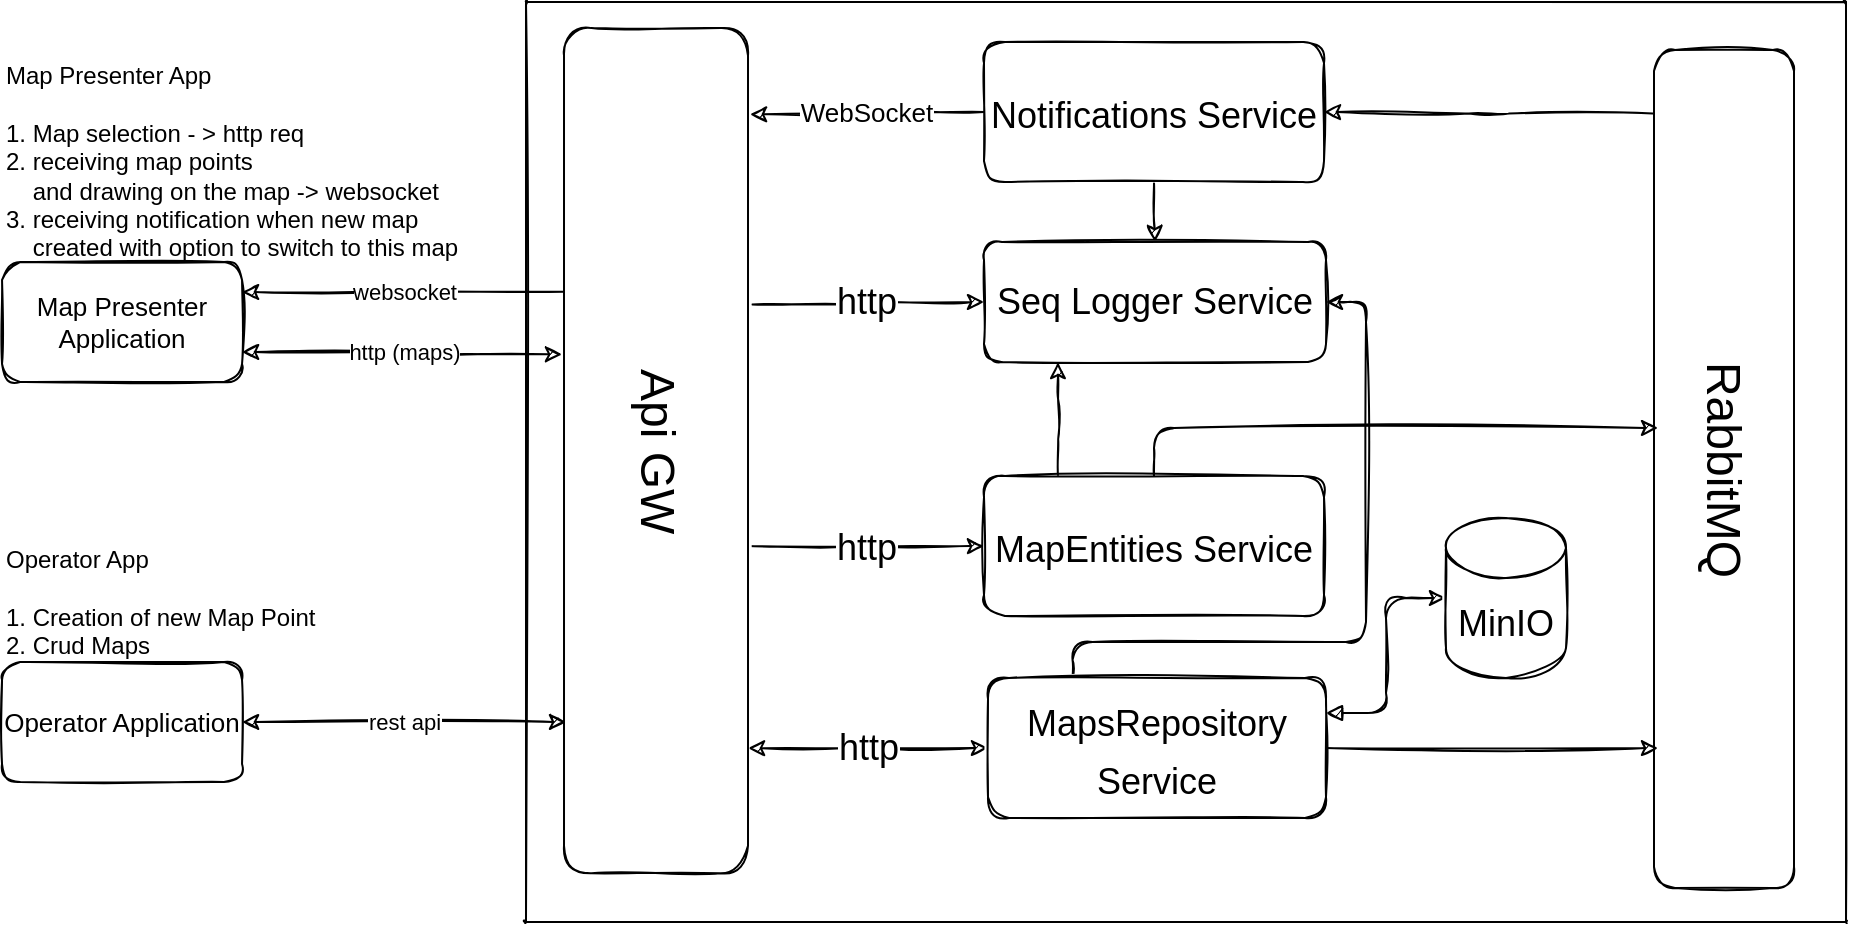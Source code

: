 <mxfile version="16.5.1" type="device"><diagram id="R5MgmMN0MmXHFmF7sJOY" name="Page-1"><mxGraphModel dx="1422" dy="865" grid="1" gridSize="10" guides="1" tooltips="1" connect="1" arrows="1" fold="1" page="1" pageScale="1" pageWidth="1100" pageHeight="850" math="0" shadow="0"><root><mxCell id="0"/><mxCell id="1" parent="0"/><mxCell id="c6Dvx2T8z3NHjjTUIWup-1" value="" style="swimlane;startSize=0;sketch=1;rounded=1;" vertex="1" parent="1"><mxGeometry x="340" y="60" width="660" height="460" as="geometry"/></mxCell><mxCell id="c6Dvx2T8z3NHjjTUIWup-15" style="edgeStyle=orthogonalEdgeStyle;rounded=1;orthogonalLoop=1;jettySize=auto;html=1;entryX=1;entryY=0.5;entryDx=0;entryDy=0;fontSize=18;startArrow=none;startFill=0;exitX=0.076;exitY=0.971;exitDx=0;exitDy=0;exitPerimeter=0;sketch=1;" edge="1" parent="c6Dvx2T8z3NHjjTUIWup-1" source="c6Dvx2T8z3NHjjTUIWup-3" target="c6Dvx2T8z3NHjjTUIWup-8"><mxGeometry relative="1" as="geometry"/></mxCell><mxCell id="c6Dvx2T8z3NHjjTUIWup-3" value="RabbitMQ" style="rounded=1;whiteSpace=wrap;html=1;fontSize=24;rotation=90;sketch=1;" vertex="1" parent="c6Dvx2T8z3NHjjTUIWup-1"><mxGeometry x="389.5" y="198.5" width="419" height="70" as="geometry"/></mxCell><mxCell id="c6Dvx2T8z3NHjjTUIWup-10" style="edgeStyle=orthogonalEdgeStyle;rounded=1;orthogonalLoop=1;jettySize=auto;html=1;exitX=1;exitY=0.25;exitDx=0;exitDy=0;entryX=0;entryY=0.5;entryDx=0;entryDy=0;entryPerimeter=0;fontSize=18;startArrow=block;startFill=1;sketch=1;" edge="1" parent="c6Dvx2T8z3NHjjTUIWup-1" source="c6Dvx2T8z3NHjjTUIWup-7" target="c6Dvx2T8z3NHjjTUIWup-9"><mxGeometry relative="1" as="geometry"/></mxCell><mxCell id="c6Dvx2T8z3NHjjTUIWup-14" style="edgeStyle=orthogonalEdgeStyle;rounded=1;orthogonalLoop=1;jettySize=auto;html=1;exitX=0.5;exitY=0;exitDx=0;exitDy=0;entryX=0.451;entryY=0.971;entryDx=0;entryDy=0;entryPerimeter=0;fontSize=18;startArrow=none;startFill=0;sketch=1;" edge="1" parent="c6Dvx2T8z3NHjjTUIWup-1" source="c6Dvx2T8z3NHjjTUIWup-5" target="c6Dvx2T8z3NHjjTUIWup-3"><mxGeometry relative="1" as="geometry"/></mxCell><mxCell id="c6Dvx2T8z3NHjjTUIWup-21" style="edgeStyle=orthogonalEdgeStyle;rounded=1;orthogonalLoop=1;jettySize=auto;html=1;entryX=0.216;entryY=1;entryDx=0;entryDy=0;entryPerimeter=0;fontSize=18;startArrow=none;startFill=0;exitX=0.218;exitY=0.014;exitDx=0;exitDy=0;exitPerimeter=0;sketch=1;" edge="1" parent="c6Dvx2T8z3NHjjTUIWup-1" source="c6Dvx2T8z3NHjjTUIWup-5" target="c6Dvx2T8z3NHjjTUIWup-19"><mxGeometry relative="1" as="geometry"/></mxCell><mxCell id="c6Dvx2T8z3NHjjTUIWup-5" value="&lt;font style=&quot;font-size: 18px&quot;&gt;MapEntities Service&lt;/font&gt;" style="rounded=1;whiteSpace=wrap;html=1;fontSize=24;sketch=1;" vertex="1" parent="c6Dvx2T8z3NHjjTUIWup-1"><mxGeometry x="229" y="237" width="170" height="70" as="geometry"/></mxCell><mxCell id="c6Dvx2T8z3NHjjTUIWup-16" value="WebSocket" style="edgeStyle=orthogonalEdgeStyle;rounded=1;orthogonalLoop=1;jettySize=auto;html=1;exitX=0;exitY=0.5;exitDx=0;exitDy=0;fontSize=13;startArrow=none;startFill=0;entryX=0.102;entryY=-0.011;entryDx=0;entryDy=0;entryPerimeter=0;sketch=1;" edge="1" parent="c6Dvx2T8z3NHjjTUIWup-1" source="c6Dvx2T8z3NHjjTUIWup-8" target="c6Dvx2T8z3NHjjTUIWup-2"><mxGeometry relative="1" as="geometry"/></mxCell><mxCell id="c6Dvx2T8z3NHjjTUIWup-20" style="edgeStyle=orthogonalEdgeStyle;rounded=1;orthogonalLoop=1;jettySize=auto;html=1;exitX=0.5;exitY=1;exitDx=0;exitDy=0;entryX=0.5;entryY=0;entryDx=0;entryDy=0;fontSize=18;startArrow=none;startFill=0;sketch=1;" edge="1" parent="c6Dvx2T8z3NHjjTUIWup-1" source="c6Dvx2T8z3NHjjTUIWup-8" target="c6Dvx2T8z3NHjjTUIWup-19"><mxGeometry relative="1" as="geometry"/></mxCell><mxCell id="c6Dvx2T8z3NHjjTUIWup-8" value="&lt;font style=&quot;font-size: 18px&quot;&gt;Notifications Service&lt;/font&gt;" style="rounded=1;whiteSpace=wrap;html=1;fontSize=24;sketch=1;" vertex="1" parent="c6Dvx2T8z3NHjjTUIWup-1"><mxGeometry x="229" y="20" width="170" height="70" as="geometry"/></mxCell><mxCell id="c6Dvx2T8z3NHjjTUIWup-13" style="edgeStyle=orthogonalEdgeStyle;rounded=1;orthogonalLoop=1;jettySize=auto;html=1;exitX=1;exitY=0.5;exitDx=0;exitDy=0;fontSize=18;startArrow=none;startFill=0;entryX=0.833;entryY=0.971;entryDx=0;entryDy=0;entryPerimeter=0;sketch=1;" edge="1" parent="c6Dvx2T8z3NHjjTUIWup-1" source="c6Dvx2T8z3NHjjTUIWup-7" target="c6Dvx2T8z3NHjjTUIWup-3"><mxGeometry relative="1" as="geometry"><mxPoint x="560" y="370" as="targetPoint"/></mxGeometry></mxCell><mxCell id="c6Dvx2T8z3NHjjTUIWup-17" value="http" style="edgeStyle=orthogonalEdgeStyle;rounded=1;orthogonalLoop=1;jettySize=auto;html=1;fontSize=18;startArrow=classic;startFill=1;entryX=0.852;entryY=0;entryDx=0;entryDy=0;entryPerimeter=0;sketch=1;" edge="1" parent="c6Dvx2T8z3NHjjTUIWup-1" source="c6Dvx2T8z3NHjjTUIWup-7" target="c6Dvx2T8z3NHjjTUIWup-2"><mxGeometry relative="1" as="geometry"/></mxCell><mxCell id="c6Dvx2T8z3NHjjTUIWup-22" style="edgeStyle=orthogonalEdgeStyle;rounded=1;orthogonalLoop=1;jettySize=auto;html=1;exitX=0.25;exitY=0;exitDx=0;exitDy=0;entryX=1;entryY=0.5;entryDx=0;entryDy=0;fontSize=18;startArrow=none;startFill=0;sketch=1;" edge="1" parent="c6Dvx2T8z3NHjjTUIWup-1" source="c6Dvx2T8z3NHjjTUIWup-7" target="c6Dvx2T8z3NHjjTUIWup-19"><mxGeometry relative="1" as="geometry"><Array as="points"><mxPoint x="273" y="320"/><mxPoint x="420" y="320"/><mxPoint x="420" y="150"/></Array></mxGeometry></mxCell><mxCell id="c6Dvx2T8z3NHjjTUIWup-7" value="&lt;font style=&quot;font-size: 18px&quot;&gt;MapsRepository Service&lt;/font&gt;" style="rounded=1;whiteSpace=wrap;html=1;fontSize=24;sketch=1;" vertex="1" parent="c6Dvx2T8z3NHjjTUIWup-1"><mxGeometry x="231" y="338" width="169" height="70" as="geometry"/></mxCell><mxCell id="c6Dvx2T8z3NHjjTUIWup-9" value="MinIO" style="shape=cylinder3;whiteSpace=wrap;html=1;boundedLbl=1;backgroundOutline=1;size=15;fontSize=18;sketch=1;rounded=1;" vertex="1" parent="c6Dvx2T8z3NHjjTUIWup-1"><mxGeometry x="460" y="258" width="60" height="80" as="geometry"/></mxCell><mxCell id="c6Dvx2T8z3NHjjTUIWup-18" value="http" style="edgeStyle=orthogonalEdgeStyle;rounded=1;orthogonalLoop=1;jettySize=auto;html=1;entryX=0;entryY=0.5;entryDx=0;entryDy=0;fontSize=18;startArrow=none;startFill=0;sketch=1;" edge="1" parent="c6Dvx2T8z3NHjjTUIWup-1" target="c6Dvx2T8z3NHjjTUIWup-5"><mxGeometry relative="1" as="geometry"><mxPoint x="110" y="272" as="sourcePoint"/></mxGeometry></mxCell><mxCell id="c6Dvx2T8z3NHjjTUIWup-23" value="http" style="edgeStyle=orthogonalEdgeStyle;rounded=1;orthogonalLoop=1;jettySize=auto;html=1;fontSize=18;startArrow=none;startFill=0;exitX=0.327;exitY=-0.022;exitDx=0;exitDy=0;exitPerimeter=0;sketch=1;" edge="1" parent="c6Dvx2T8z3NHjjTUIWup-1" source="c6Dvx2T8z3NHjjTUIWup-2" target="c6Dvx2T8z3NHjjTUIWup-19"><mxGeometry relative="1" as="geometry"/></mxCell><mxCell id="c6Dvx2T8z3NHjjTUIWup-2" value="&lt;p&gt;&lt;font style=&quot;font-size: 24px&quot;&gt;Api GW&lt;/font&gt;&lt;/p&gt;" style="rounded=1;whiteSpace=wrap;html=1;rotation=90;sketch=1;" vertex="1" parent="c6Dvx2T8z3NHjjTUIWup-1"><mxGeometry x="-146.29" y="178.35" width="422.59" height="92" as="geometry"/></mxCell><mxCell id="c6Dvx2T8z3NHjjTUIWup-19" value="Seq Logger Service" style="rounded=1;whiteSpace=wrap;html=1;fontSize=18;sketch=1;" vertex="1" parent="c6Dvx2T8z3NHjjTUIWup-1"><mxGeometry x="229" y="120" width="171" height="60" as="geometry"/></mxCell><mxCell id="c6Dvx2T8z3NHjjTUIWup-28" value="http (maps)" style="edgeStyle=orthogonalEdgeStyle;rounded=1;sketch=1;orthogonalLoop=1;jettySize=auto;html=1;exitX=1;exitY=0.75;exitDx=0;exitDy=0;startArrow=classic;startFill=1;entryX=0.386;entryY=1.011;entryDx=0;entryDy=0;entryPerimeter=0;" edge="1" parent="1" source="c6Dvx2T8z3NHjjTUIWup-24" target="c6Dvx2T8z3NHjjTUIWup-2"><mxGeometry relative="1" as="geometry"><mxPoint x="360" y="233" as="targetPoint"/></mxGeometry></mxCell><mxCell id="c6Dvx2T8z3NHjjTUIWup-24" value="Map Presenter Application" style="rounded=1;whiteSpace=wrap;html=1;fontSize=13;sketch=1;" vertex="1" parent="1"><mxGeometry x="78.02" y="190" width="120" height="60" as="geometry"/></mxCell><mxCell id="c6Dvx2T8z3NHjjTUIWup-29" value="rest api" style="edgeStyle=orthogonalEdgeStyle;rounded=1;sketch=1;orthogonalLoop=1;jettySize=auto;html=1;entryX=0.821;entryY=0.989;entryDx=0;entryDy=0;entryPerimeter=0;startArrow=classic;startFill=1;" edge="1" parent="1" source="c6Dvx2T8z3NHjjTUIWup-25" target="c6Dvx2T8z3NHjjTUIWup-2"><mxGeometry relative="1" as="geometry"><mxPoint x="336.7" y="420.16" as="targetPoint"/></mxGeometry></mxCell><mxCell id="c6Dvx2T8z3NHjjTUIWup-25" value="Operator Application" style="rounded=1;whiteSpace=wrap;html=1;fontSize=13;sketch=1;" vertex="1" parent="1"><mxGeometry x="78.02" y="390" width="120" height="60" as="geometry"/></mxCell><mxCell id="c6Dvx2T8z3NHjjTUIWup-26" value="Map Presenter App&lt;br style=&quot;font-size: 12px;&quot;&gt;&lt;br style=&quot;font-size: 12px;&quot;&gt;1. Map selection - &amp;gt; http req&lt;br style=&quot;font-size: 12px;&quot;&gt;2. receiving map points &lt;br style=&quot;font-size: 12px;&quot;&gt;&amp;nbsp; &amp;nbsp; and drawing on the map -&amp;gt; websocket&lt;br style=&quot;font-size: 12px;&quot;&gt;3. receiving notification when new map &lt;br style=&quot;font-size: 12px;&quot;&gt;&amp;nbsp; &amp;nbsp; created with option to switch to this map" style="text;html=1;align=left;verticalAlign=middle;resizable=0;points=[];autosize=1;strokeColor=none;fillColor=none;sketch=1;rounded=1;fontSize=12;" vertex="1" parent="1"><mxGeometry x="78.02" y="90" width="240" height="100" as="geometry"/></mxCell><mxCell id="c6Dvx2T8z3NHjjTUIWup-27" value="websocket" style="edgeStyle=orthogonalEdgeStyle;rounded=1;sketch=1;orthogonalLoop=1;jettySize=auto;html=1;entryX=1;entryY=0.25;entryDx=0;entryDy=0;exitX=0.312;exitY=1;exitDx=0;exitDy=0;exitPerimeter=0;" edge="1" parent="1" source="c6Dvx2T8z3NHjjTUIWup-2" target="c6Dvx2T8z3NHjjTUIWup-24"><mxGeometry relative="1" as="geometry"><mxPoint x="339.34" y="205.8" as="sourcePoint"/></mxGeometry></mxCell><mxCell id="c6Dvx2T8z3NHjjTUIWup-30" value="Operator App&lt;br&gt;&lt;br&gt;1. Creation of new Map Point&lt;br&gt;2. Crud Maps&amp;nbsp;" style="text;html=1;align=left;verticalAlign=middle;resizable=0;points=[];autosize=1;strokeColor=none;fillColor=none;sketch=1;rounded=1;" vertex="1" parent="1"><mxGeometry x="78.02" y="330" width="170" height="60" as="geometry"/></mxCell></root></mxGraphModel></diagram></mxfile>
